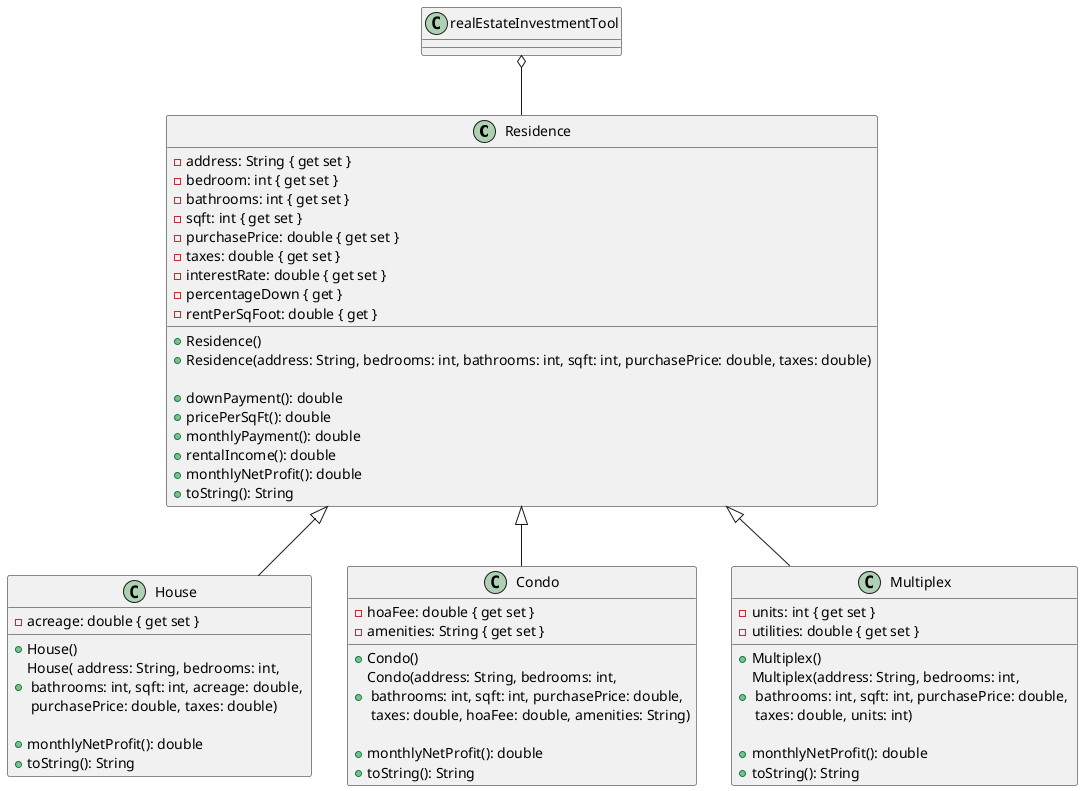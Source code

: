 @startuml

class Residence {
    -address: String { get set }
    -bedroom: int { get set }
    -bathrooms: int { get set }
    -sqft: int { get set }
    -purchasePrice: double { get set }
    -taxes: double { get set }
    -interestRate: double { get set }
    -percentageDown { get }
    -rentPerSqFoot: double { get }

    +Residence()
    +Residence(address: String, bedrooms: int, bathrooms: int, sqft: int, purchasePrice: double, taxes: double)

    +downPayment(): double
    +pricePerSqFt(): double
    +monthlyPayment(): double
    +rentalIncome(): double
    +monthlyNetProfit(): double
    +toString(): String
}

class House extends Residence {
    -acreage: double { get set }

    +House()
    +House( address: String, bedrooms: int, \n bathrooms: int, sqft: int, acreage: double, \n purchasePrice: double, taxes: double)

    +monthlyNetProfit(): double
    +toString(): String
}

class Condo extends Residence {
    -hoaFee: double { get set }
    -amenities: String { get set }

    +Condo()
    +Condo(address: String, bedrooms: int, \n bathrooms: int, sqft: int, purchasePrice: double, \n taxes: double, hoaFee: double, amenities: String)

    +monthlyNetProfit(): double
    +toString(): String
}

class Multiplex extends Residence {
    -units: int { get set }
    -utilities: double { get set }

    +Multiplex()
    +Multiplex(address: String, bedrooms: int, \n bathrooms: int, sqft: int, purchasePrice: double, \n taxes: double, units: int)

    +monthlyNetProfit(): double
    +toString(): String
}

realEstateInvestmentTool o-- Residence

@enduml